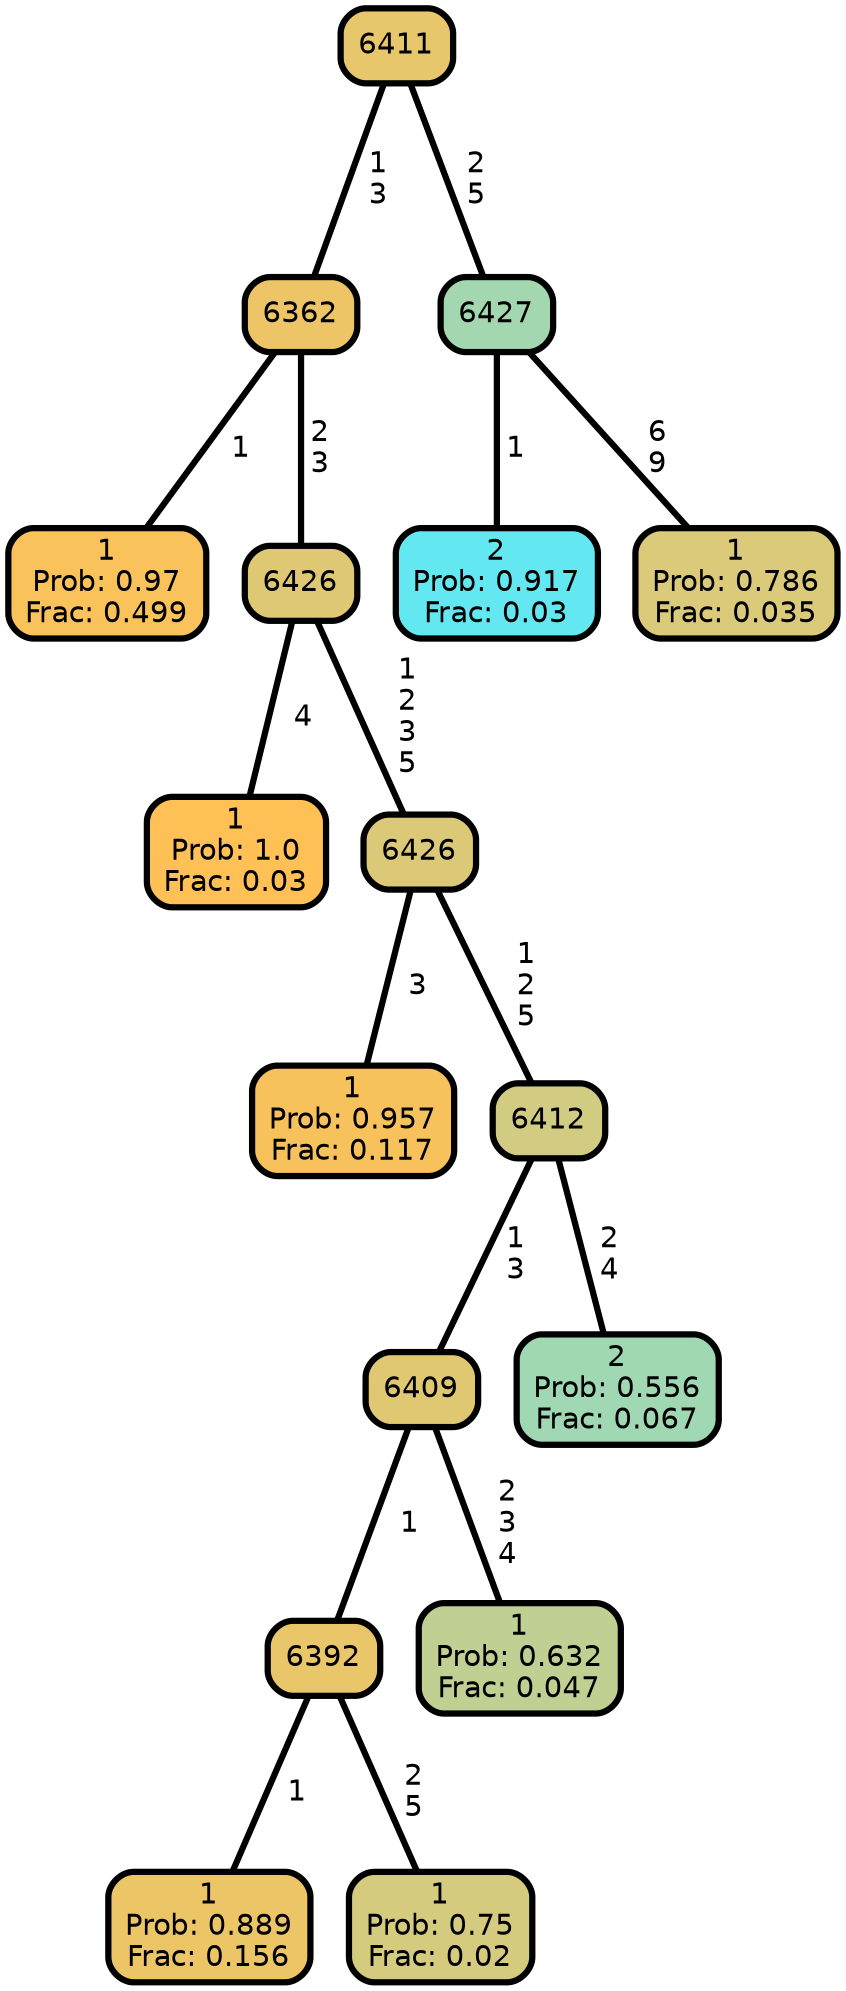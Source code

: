 graph Tree {
node [shape=box, style="filled, rounded",color="black",penwidth="3",fontcolor="black",                 fontname=helvetica] ;
graph [ranksep="0 equally", splines=straight,                 bgcolor=transparent, dpi=200] ;
edge [fontname=helvetica, color=black] ;
0 [label="1
Prob: 0.97
Frac: 0.499", fillcolor="#f9c25a"] ;
1 [label="6362", fillcolor="#edc566"] ;
2 [label="1
Prob: 1.0
Frac: 0.03", fillcolor="#ffc155"] ;
3 [label="6426", fillcolor="#dfc874"] ;
4 [label="1
Prob: 0.957
Frac: 0.117", fillcolor="#f7c25c"] ;
5 [label="6426", fillcolor="#dcc977"] ;
6 [label="1
Prob: 0.889
Frac: 0.156", fillcolor="#ecc567"] ;
7 [label="6392", fillcolor="#e9c66a"] ;
8 [label="1
Prob: 0.75
Frac: 0.02", fillcolor="#d4cb7f"] ;
9 [label="6409", fillcolor="#e0c873"] ;
10 [label="1
Prob: 0.632
Frac: 0.047", fillcolor="#c0d093"] ;
11 [label="6412", fillcolor="#d1cc82"] ;
12 [label="2
Prob: 0.556
Frac: 0.067", fillcolor="#a0d8b3"] ;
13 [label="6411", fillcolor="#e8c66b"] ;
14 [label="2
Prob: 0.917
Frac: 0.03", fillcolor="#63e7f0"] ;
15 [label="6427", fillcolor="#a3d7b0"] ;
16 [label="1
Prob: 0.786
Frac: 0.035", fillcolor="#daca79"] ;
1 -- 0 [label=" 1",penwidth=3] ;
1 -- 3 [label=" 2\n 3",penwidth=3] ;
3 -- 2 [label=" 4",penwidth=3] ;
3 -- 5 [label=" 1\n 2\n 3\n 5",penwidth=3] ;
5 -- 4 [label=" 3",penwidth=3] ;
5 -- 11 [label=" 1\n 2\n 5",penwidth=3] ;
7 -- 6 [label=" 1",penwidth=3] ;
7 -- 8 [label=" 2\n 5",penwidth=3] ;
9 -- 7 [label=" 1",penwidth=3] ;
9 -- 10 [label=" 2\n 3\n 4",penwidth=3] ;
11 -- 9 [label=" 1\n 3",penwidth=3] ;
11 -- 12 [label=" 2\n 4",penwidth=3] ;
13 -- 1 [label=" 1\n 3",penwidth=3] ;
13 -- 15 [label=" 2\n 5",penwidth=3] ;
15 -- 14 [label=" 1",penwidth=3] ;
15 -- 16 [label=" 6\n 9",penwidth=3] ;
{rank = same;}}